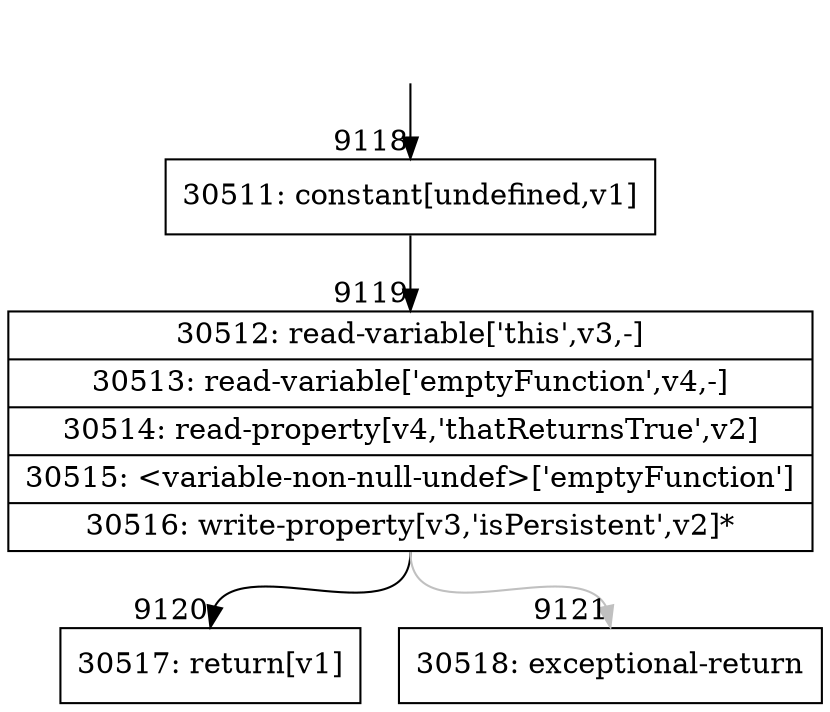 digraph {
rankdir="TD"
BB_entry659[shape=none,label=""];
BB_entry659 -> BB9118 [tailport=s, headport=n, headlabel="    9118"]
BB9118 [shape=record label="{30511: constant[undefined,v1]}" ] 
BB9118 -> BB9119 [tailport=s, headport=n, headlabel="      9119"]
BB9119 [shape=record label="{30512: read-variable['this',v3,-]|30513: read-variable['emptyFunction',v4,-]|30514: read-property[v4,'thatReturnsTrue',v2]|30515: \<variable-non-null-undef\>['emptyFunction']|30516: write-property[v3,'isPersistent',v2]*}" ] 
BB9119 -> BB9120 [tailport=s, headport=n, headlabel="      9120"]
BB9119 -> BB9121 [tailport=s, headport=n, color=gray, headlabel="      9121"]
BB9120 [shape=record label="{30517: return[v1]}" ] 
BB9121 [shape=record label="{30518: exceptional-return}" ] 
//#$~ 16074
}
